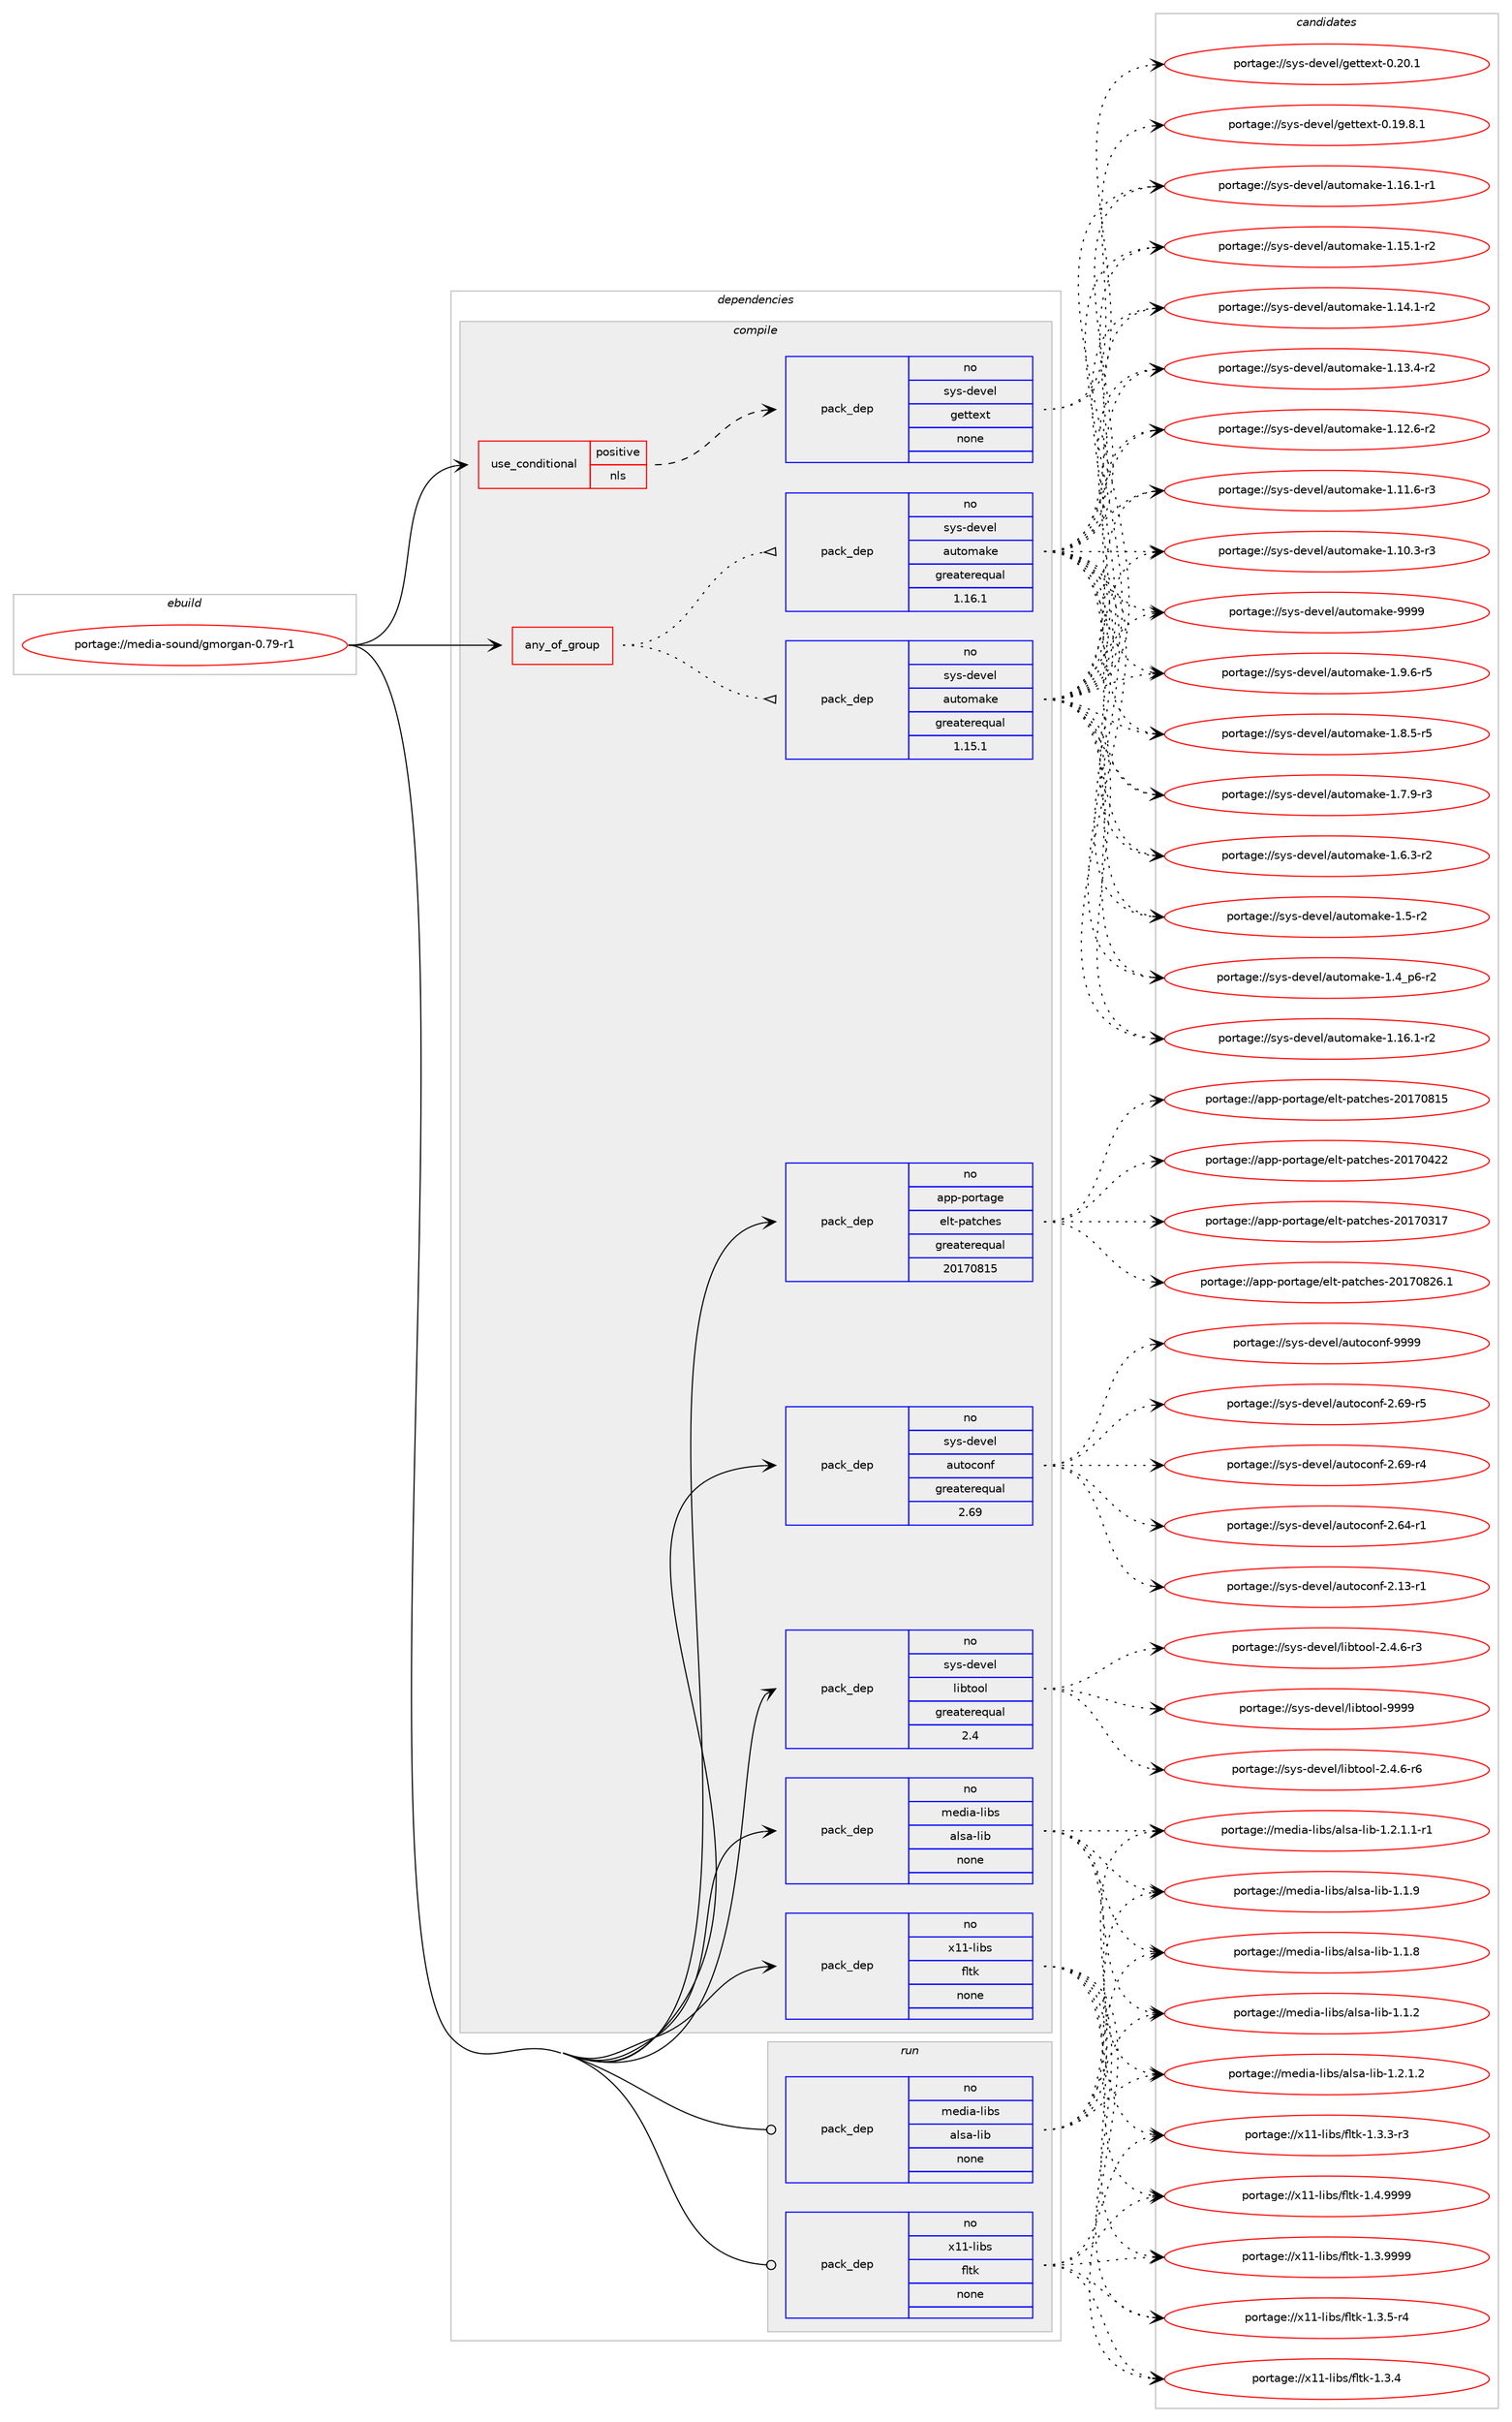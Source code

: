 digraph prolog {

# *************
# Graph options
# *************

newrank=true;
concentrate=true;
compound=true;
graph [rankdir=LR,fontname=Helvetica,fontsize=10,ranksep=1.5];#, ranksep=2.5, nodesep=0.2];
edge  [arrowhead=vee];
node  [fontname=Helvetica,fontsize=10];

# **********
# The ebuild
# **********

subgraph cluster_leftcol {
color=gray;
label=<<i>ebuild</i>>;
id [label="portage://media-sound/gmorgan-0.79-r1", color=red, width=4, href="../media-sound/gmorgan-0.79-r1.svg"];
}

# ****************
# The dependencies
# ****************

subgraph cluster_midcol {
color=gray;
label=<<i>dependencies</i>>;
subgraph cluster_compile {
fillcolor="#eeeeee";
style=filled;
label=<<i>compile</i>>;
subgraph any2818 {
dependency193416 [label=<<TABLE BORDER="0" CELLBORDER="1" CELLSPACING="0" CELLPADDING="4"><TR><TD CELLPADDING="10">any_of_group</TD></TR></TABLE>>, shape=none, color=red];subgraph pack146608 {
dependency193417 [label=<<TABLE BORDER="0" CELLBORDER="1" CELLSPACING="0" CELLPADDING="4" WIDTH="220"><TR><TD ROWSPAN="6" CELLPADDING="30">pack_dep</TD></TR><TR><TD WIDTH="110">no</TD></TR><TR><TD>sys-devel</TD></TR><TR><TD>automake</TD></TR><TR><TD>greaterequal</TD></TR><TR><TD>1.16.1</TD></TR></TABLE>>, shape=none, color=blue];
}
dependency193416:e -> dependency193417:w [weight=20,style="dotted",arrowhead="oinv"];
subgraph pack146609 {
dependency193418 [label=<<TABLE BORDER="0" CELLBORDER="1" CELLSPACING="0" CELLPADDING="4" WIDTH="220"><TR><TD ROWSPAN="6" CELLPADDING="30">pack_dep</TD></TR><TR><TD WIDTH="110">no</TD></TR><TR><TD>sys-devel</TD></TR><TR><TD>automake</TD></TR><TR><TD>greaterequal</TD></TR><TR><TD>1.15.1</TD></TR></TABLE>>, shape=none, color=blue];
}
dependency193416:e -> dependency193418:w [weight=20,style="dotted",arrowhead="oinv"];
}
id:e -> dependency193416:w [weight=20,style="solid",arrowhead="vee"];
subgraph cond43840 {
dependency193419 [label=<<TABLE BORDER="0" CELLBORDER="1" CELLSPACING="0" CELLPADDING="4"><TR><TD ROWSPAN="3" CELLPADDING="10">use_conditional</TD></TR><TR><TD>positive</TD></TR><TR><TD>nls</TD></TR></TABLE>>, shape=none, color=red];
subgraph pack146610 {
dependency193420 [label=<<TABLE BORDER="0" CELLBORDER="1" CELLSPACING="0" CELLPADDING="4" WIDTH="220"><TR><TD ROWSPAN="6" CELLPADDING="30">pack_dep</TD></TR><TR><TD WIDTH="110">no</TD></TR><TR><TD>sys-devel</TD></TR><TR><TD>gettext</TD></TR><TR><TD>none</TD></TR><TR><TD></TD></TR></TABLE>>, shape=none, color=blue];
}
dependency193419:e -> dependency193420:w [weight=20,style="dashed",arrowhead="vee"];
}
id:e -> dependency193419:w [weight=20,style="solid",arrowhead="vee"];
subgraph pack146611 {
dependency193421 [label=<<TABLE BORDER="0" CELLBORDER="1" CELLSPACING="0" CELLPADDING="4" WIDTH="220"><TR><TD ROWSPAN="6" CELLPADDING="30">pack_dep</TD></TR><TR><TD WIDTH="110">no</TD></TR><TR><TD>app-portage</TD></TR><TR><TD>elt-patches</TD></TR><TR><TD>greaterequal</TD></TR><TR><TD>20170815</TD></TR></TABLE>>, shape=none, color=blue];
}
id:e -> dependency193421:w [weight=20,style="solid",arrowhead="vee"];
subgraph pack146612 {
dependency193422 [label=<<TABLE BORDER="0" CELLBORDER="1" CELLSPACING="0" CELLPADDING="4" WIDTH="220"><TR><TD ROWSPAN="6" CELLPADDING="30">pack_dep</TD></TR><TR><TD WIDTH="110">no</TD></TR><TR><TD>media-libs</TD></TR><TR><TD>alsa-lib</TD></TR><TR><TD>none</TD></TR><TR><TD></TD></TR></TABLE>>, shape=none, color=blue];
}
id:e -> dependency193422:w [weight=20,style="solid",arrowhead="vee"];
subgraph pack146613 {
dependency193423 [label=<<TABLE BORDER="0" CELLBORDER="1" CELLSPACING="0" CELLPADDING="4" WIDTH="220"><TR><TD ROWSPAN="6" CELLPADDING="30">pack_dep</TD></TR><TR><TD WIDTH="110">no</TD></TR><TR><TD>sys-devel</TD></TR><TR><TD>autoconf</TD></TR><TR><TD>greaterequal</TD></TR><TR><TD>2.69</TD></TR></TABLE>>, shape=none, color=blue];
}
id:e -> dependency193423:w [weight=20,style="solid",arrowhead="vee"];
subgraph pack146614 {
dependency193424 [label=<<TABLE BORDER="0" CELLBORDER="1" CELLSPACING="0" CELLPADDING="4" WIDTH="220"><TR><TD ROWSPAN="6" CELLPADDING="30">pack_dep</TD></TR><TR><TD WIDTH="110">no</TD></TR><TR><TD>sys-devel</TD></TR><TR><TD>libtool</TD></TR><TR><TD>greaterequal</TD></TR><TR><TD>2.4</TD></TR></TABLE>>, shape=none, color=blue];
}
id:e -> dependency193424:w [weight=20,style="solid",arrowhead="vee"];
subgraph pack146615 {
dependency193425 [label=<<TABLE BORDER="0" CELLBORDER="1" CELLSPACING="0" CELLPADDING="4" WIDTH="220"><TR><TD ROWSPAN="6" CELLPADDING="30">pack_dep</TD></TR><TR><TD WIDTH="110">no</TD></TR><TR><TD>x11-libs</TD></TR><TR><TD>fltk</TD></TR><TR><TD>none</TD></TR><TR><TD></TD></TR></TABLE>>, shape=none, color=blue];
}
id:e -> dependency193425:w [weight=20,style="solid",arrowhead="vee"];
}
subgraph cluster_compileandrun {
fillcolor="#eeeeee";
style=filled;
label=<<i>compile and run</i>>;
}
subgraph cluster_run {
fillcolor="#eeeeee";
style=filled;
label=<<i>run</i>>;
subgraph pack146616 {
dependency193426 [label=<<TABLE BORDER="0" CELLBORDER="1" CELLSPACING="0" CELLPADDING="4" WIDTH="220"><TR><TD ROWSPAN="6" CELLPADDING="30">pack_dep</TD></TR><TR><TD WIDTH="110">no</TD></TR><TR><TD>media-libs</TD></TR><TR><TD>alsa-lib</TD></TR><TR><TD>none</TD></TR><TR><TD></TD></TR></TABLE>>, shape=none, color=blue];
}
id:e -> dependency193426:w [weight=20,style="solid",arrowhead="odot"];
subgraph pack146617 {
dependency193427 [label=<<TABLE BORDER="0" CELLBORDER="1" CELLSPACING="0" CELLPADDING="4" WIDTH="220"><TR><TD ROWSPAN="6" CELLPADDING="30">pack_dep</TD></TR><TR><TD WIDTH="110">no</TD></TR><TR><TD>x11-libs</TD></TR><TR><TD>fltk</TD></TR><TR><TD>none</TD></TR><TR><TD></TD></TR></TABLE>>, shape=none, color=blue];
}
id:e -> dependency193427:w [weight=20,style="solid",arrowhead="odot"];
}
}

# **************
# The candidates
# **************

subgraph cluster_choices {
rank=same;
color=gray;
label=<<i>candidates</i>>;

subgraph choice146608 {
color=black;
nodesep=1;
choice115121115451001011181011084797117116111109971071014557575757 [label="portage://sys-devel/automake-9999", color=red, width=4,href="../sys-devel/automake-9999.svg"];
choice115121115451001011181011084797117116111109971071014549465746544511453 [label="portage://sys-devel/automake-1.9.6-r5", color=red, width=4,href="../sys-devel/automake-1.9.6-r5.svg"];
choice115121115451001011181011084797117116111109971071014549465646534511453 [label="portage://sys-devel/automake-1.8.5-r5", color=red, width=4,href="../sys-devel/automake-1.8.5-r5.svg"];
choice115121115451001011181011084797117116111109971071014549465546574511451 [label="portage://sys-devel/automake-1.7.9-r3", color=red, width=4,href="../sys-devel/automake-1.7.9-r3.svg"];
choice115121115451001011181011084797117116111109971071014549465446514511450 [label="portage://sys-devel/automake-1.6.3-r2", color=red, width=4,href="../sys-devel/automake-1.6.3-r2.svg"];
choice11512111545100101118101108479711711611110997107101454946534511450 [label="portage://sys-devel/automake-1.5-r2", color=red, width=4,href="../sys-devel/automake-1.5-r2.svg"];
choice115121115451001011181011084797117116111109971071014549465295112544511450 [label="portage://sys-devel/automake-1.4_p6-r2", color=red, width=4,href="../sys-devel/automake-1.4_p6-r2.svg"];
choice11512111545100101118101108479711711611110997107101454946495446494511450 [label="portage://sys-devel/automake-1.16.1-r2", color=red, width=4,href="../sys-devel/automake-1.16.1-r2.svg"];
choice11512111545100101118101108479711711611110997107101454946495446494511449 [label="portage://sys-devel/automake-1.16.1-r1", color=red, width=4,href="../sys-devel/automake-1.16.1-r1.svg"];
choice11512111545100101118101108479711711611110997107101454946495346494511450 [label="portage://sys-devel/automake-1.15.1-r2", color=red, width=4,href="../sys-devel/automake-1.15.1-r2.svg"];
choice11512111545100101118101108479711711611110997107101454946495246494511450 [label="portage://sys-devel/automake-1.14.1-r2", color=red, width=4,href="../sys-devel/automake-1.14.1-r2.svg"];
choice11512111545100101118101108479711711611110997107101454946495146524511450 [label="portage://sys-devel/automake-1.13.4-r2", color=red, width=4,href="../sys-devel/automake-1.13.4-r2.svg"];
choice11512111545100101118101108479711711611110997107101454946495046544511450 [label="portage://sys-devel/automake-1.12.6-r2", color=red, width=4,href="../sys-devel/automake-1.12.6-r2.svg"];
choice11512111545100101118101108479711711611110997107101454946494946544511451 [label="portage://sys-devel/automake-1.11.6-r3", color=red, width=4,href="../sys-devel/automake-1.11.6-r3.svg"];
choice11512111545100101118101108479711711611110997107101454946494846514511451 [label="portage://sys-devel/automake-1.10.3-r3", color=red, width=4,href="../sys-devel/automake-1.10.3-r3.svg"];
dependency193417:e -> choice115121115451001011181011084797117116111109971071014557575757:w [style=dotted,weight="100"];
dependency193417:e -> choice115121115451001011181011084797117116111109971071014549465746544511453:w [style=dotted,weight="100"];
dependency193417:e -> choice115121115451001011181011084797117116111109971071014549465646534511453:w [style=dotted,weight="100"];
dependency193417:e -> choice115121115451001011181011084797117116111109971071014549465546574511451:w [style=dotted,weight="100"];
dependency193417:e -> choice115121115451001011181011084797117116111109971071014549465446514511450:w [style=dotted,weight="100"];
dependency193417:e -> choice11512111545100101118101108479711711611110997107101454946534511450:w [style=dotted,weight="100"];
dependency193417:e -> choice115121115451001011181011084797117116111109971071014549465295112544511450:w [style=dotted,weight="100"];
dependency193417:e -> choice11512111545100101118101108479711711611110997107101454946495446494511450:w [style=dotted,weight="100"];
dependency193417:e -> choice11512111545100101118101108479711711611110997107101454946495446494511449:w [style=dotted,weight="100"];
dependency193417:e -> choice11512111545100101118101108479711711611110997107101454946495346494511450:w [style=dotted,weight="100"];
dependency193417:e -> choice11512111545100101118101108479711711611110997107101454946495246494511450:w [style=dotted,weight="100"];
dependency193417:e -> choice11512111545100101118101108479711711611110997107101454946495146524511450:w [style=dotted,weight="100"];
dependency193417:e -> choice11512111545100101118101108479711711611110997107101454946495046544511450:w [style=dotted,weight="100"];
dependency193417:e -> choice11512111545100101118101108479711711611110997107101454946494946544511451:w [style=dotted,weight="100"];
dependency193417:e -> choice11512111545100101118101108479711711611110997107101454946494846514511451:w [style=dotted,weight="100"];
}
subgraph choice146609 {
color=black;
nodesep=1;
choice115121115451001011181011084797117116111109971071014557575757 [label="portage://sys-devel/automake-9999", color=red, width=4,href="../sys-devel/automake-9999.svg"];
choice115121115451001011181011084797117116111109971071014549465746544511453 [label="portage://sys-devel/automake-1.9.6-r5", color=red, width=4,href="../sys-devel/automake-1.9.6-r5.svg"];
choice115121115451001011181011084797117116111109971071014549465646534511453 [label="portage://sys-devel/automake-1.8.5-r5", color=red, width=4,href="../sys-devel/automake-1.8.5-r5.svg"];
choice115121115451001011181011084797117116111109971071014549465546574511451 [label="portage://sys-devel/automake-1.7.9-r3", color=red, width=4,href="../sys-devel/automake-1.7.9-r3.svg"];
choice115121115451001011181011084797117116111109971071014549465446514511450 [label="portage://sys-devel/automake-1.6.3-r2", color=red, width=4,href="../sys-devel/automake-1.6.3-r2.svg"];
choice11512111545100101118101108479711711611110997107101454946534511450 [label="portage://sys-devel/automake-1.5-r2", color=red, width=4,href="../sys-devel/automake-1.5-r2.svg"];
choice115121115451001011181011084797117116111109971071014549465295112544511450 [label="portage://sys-devel/automake-1.4_p6-r2", color=red, width=4,href="../sys-devel/automake-1.4_p6-r2.svg"];
choice11512111545100101118101108479711711611110997107101454946495446494511450 [label="portage://sys-devel/automake-1.16.1-r2", color=red, width=4,href="../sys-devel/automake-1.16.1-r2.svg"];
choice11512111545100101118101108479711711611110997107101454946495446494511449 [label="portage://sys-devel/automake-1.16.1-r1", color=red, width=4,href="../sys-devel/automake-1.16.1-r1.svg"];
choice11512111545100101118101108479711711611110997107101454946495346494511450 [label="portage://sys-devel/automake-1.15.1-r2", color=red, width=4,href="../sys-devel/automake-1.15.1-r2.svg"];
choice11512111545100101118101108479711711611110997107101454946495246494511450 [label="portage://sys-devel/automake-1.14.1-r2", color=red, width=4,href="../sys-devel/automake-1.14.1-r2.svg"];
choice11512111545100101118101108479711711611110997107101454946495146524511450 [label="portage://sys-devel/automake-1.13.4-r2", color=red, width=4,href="../sys-devel/automake-1.13.4-r2.svg"];
choice11512111545100101118101108479711711611110997107101454946495046544511450 [label="portage://sys-devel/automake-1.12.6-r2", color=red, width=4,href="../sys-devel/automake-1.12.6-r2.svg"];
choice11512111545100101118101108479711711611110997107101454946494946544511451 [label="portage://sys-devel/automake-1.11.6-r3", color=red, width=4,href="../sys-devel/automake-1.11.6-r3.svg"];
choice11512111545100101118101108479711711611110997107101454946494846514511451 [label="portage://sys-devel/automake-1.10.3-r3", color=red, width=4,href="../sys-devel/automake-1.10.3-r3.svg"];
dependency193418:e -> choice115121115451001011181011084797117116111109971071014557575757:w [style=dotted,weight="100"];
dependency193418:e -> choice115121115451001011181011084797117116111109971071014549465746544511453:w [style=dotted,weight="100"];
dependency193418:e -> choice115121115451001011181011084797117116111109971071014549465646534511453:w [style=dotted,weight="100"];
dependency193418:e -> choice115121115451001011181011084797117116111109971071014549465546574511451:w [style=dotted,weight="100"];
dependency193418:e -> choice115121115451001011181011084797117116111109971071014549465446514511450:w [style=dotted,weight="100"];
dependency193418:e -> choice11512111545100101118101108479711711611110997107101454946534511450:w [style=dotted,weight="100"];
dependency193418:e -> choice115121115451001011181011084797117116111109971071014549465295112544511450:w [style=dotted,weight="100"];
dependency193418:e -> choice11512111545100101118101108479711711611110997107101454946495446494511450:w [style=dotted,weight="100"];
dependency193418:e -> choice11512111545100101118101108479711711611110997107101454946495446494511449:w [style=dotted,weight="100"];
dependency193418:e -> choice11512111545100101118101108479711711611110997107101454946495346494511450:w [style=dotted,weight="100"];
dependency193418:e -> choice11512111545100101118101108479711711611110997107101454946495246494511450:w [style=dotted,weight="100"];
dependency193418:e -> choice11512111545100101118101108479711711611110997107101454946495146524511450:w [style=dotted,weight="100"];
dependency193418:e -> choice11512111545100101118101108479711711611110997107101454946495046544511450:w [style=dotted,weight="100"];
dependency193418:e -> choice11512111545100101118101108479711711611110997107101454946494946544511451:w [style=dotted,weight="100"];
dependency193418:e -> choice11512111545100101118101108479711711611110997107101454946494846514511451:w [style=dotted,weight="100"];
}
subgraph choice146610 {
color=black;
nodesep=1;
choice115121115451001011181011084710310111611610112011645484650484649 [label="portage://sys-devel/gettext-0.20.1", color=red, width=4,href="../sys-devel/gettext-0.20.1.svg"];
choice1151211154510010111810110847103101116116101120116454846495746564649 [label="portage://sys-devel/gettext-0.19.8.1", color=red, width=4,href="../sys-devel/gettext-0.19.8.1.svg"];
dependency193420:e -> choice115121115451001011181011084710310111611610112011645484650484649:w [style=dotted,weight="100"];
dependency193420:e -> choice1151211154510010111810110847103101116116101120116454846495746564649:w [style=dotted,weight="100"];
}
subgraph choice146611 {
color=black;
nodesep=1;
choice971121124511211111411697103101471011081164511297116991041011154550484955485650544649 [label="portage://app-portage/elt-patches-20170826.1", color=red, width=4,href="../app-portage/elt-patches-20170826.1.svg"];
choice97112112451121111141169710310147101108116451129711699104101115455048495548564953 [label="portage://app-portage/elt-patches-20170815", color=red, width=4,href="../app-portage/elt-patches-20170815.svg"];
choice97112112451121111141169710310147101108116451129711699104101115455048495548525050 [label="portage://app-portage/elt-patches-20170422", color=red, width=4,href="../app-portage/elt-patches-20170422.svg"];
choice97112112451121111141169710310147101108116451129711699104101115455048495548514955 [label="portage://app-portage/elt-patches-20170317", color=red, width=4,href="../app-portage/elt-patches-20170317.svg"];
dependency193421:e -> choice971121124511211111411697103101471011081164511297116991041011154550484955485650544649:w [style=dotted,weight="100"];
dependency193421:e -> choice97112112451121111141169710310147101108116451129711699104101115455048495548564953:w [style=dotted,weight="100"];
dependency193421:e -> choice97112112451121111141169710310147101108116451129711699104101115455048495548525050:w [style=dotted,weight="100"];
dependency193421:e -> choice97112112451121111141169710310147101108116451129711699104101115455048495548514955:w [style=dotted,weight="100"];
}
subgraph choice146612 {
color=black;
nodesep=1;
choice10910110010597451081059811547971081159745108105984549465046494650 [label="portage://media-libs/alsa-lib-1.2.1.2", color=red, width=4,href="../media-libs/alsa-lib-1.2.1.2.svg"];
choice109101100105974510810598115479710811597451081059845494650464946494511449 [label="portage://media-libs/alsa-lib-1.2.1.1-r1", color=red, width=4,href="../media-libs/alsa-lib-1.2.1.1-r1.svg"];
choice1091011001059745108105981154797108115974510810598454946494657 [label="portage://media-libs/alsa-lib-1.1.9", color=red, width=4,href="../media-libs/alsa-lib-1.1.9.svg"];
choice1091011001059745108105981154797108115974510810598454946494656 [label="portage://media-libs/alsa-lib-1.1.8", color=red, width=4,href="../media-libs/alsa-lib-1.1.8.svg"];
choice1091011001059745108105981154797108115974510810598454946494650 [label="portage://media-libs/alsa-lib-1.1.2", color=red, width=4,href="../media-libs/alsa-lib-1.1.2.svg"];
dependency193422:e -> choice10910110010597451081059811547971081159745108105984549465046494650:w [style=dotted,weight="100"];
dependency193422:e -> choice109101100105974510810598115479710811597451081059845494650464946494511449:w [style=dotted,weight="100"];
dependency193422:e -> choice1091011001059745108105981154797108115974510810598454946494657:w [style=dotted,weight="100"];
dependency193422:e -> choice1091011001059745108105981154797108115974510810598454946494656:w [style=dotted,weight="100"];
dependency193422:e -> choice1091011001059745108105981154797108115974510810598454946494650:w [style=dotted,weight="100"];
}
subgraph choice146613 {
color=black;
nodesep=1;
choice115121115451001011181011084797117116111991111101024557575757 [label="portage://sys-devel/autoconf-9999", color=red, width=4,href="../sys-devel/autoconf-9999.svg"];
choice1151211154510010111810110847971171161119911111010245504654574511453 [label="portage://sys-devel/autoconf-2.69-r5", color=red, width=4,href="../sys-devel/autoconf-2.69-r5.svg"];
choice1151211154510010111810110847971171161119911111010245504654574511452 [label="portage://sys-devel/autoconf-2.69-r4", color=red, width=4,href="../sys-devel/autoconf-2.69-r4.svg"];
choice1151211154510010111810110847971171161119911111010245504654524511449 [label="portage://sys-devel/autoconf-2.64-r1", color=red, width=4,href="../sys-devel/autoconf-2.64-r1.svg"];
choice1151211154510010111810110847971171161119911111010245504649514511449 [label="portage://sys-devel/autoconf-2.13-r1", color=red, width=4,href="../sys-devel/autoconf-2.13-r1.svg"];
dependency193423:e -> choice115121115451001011181011084797117116111991111101024557575757:w [style=dotted,weight="100"];
dependency193423:e -> choice1151211154510010111810110847971171161119911111010245504654574511453:w [style=dotted,weight="100"];
dependency193423:e -> choice1151211154510010111810110847971171161119911111010245504654574511452:w [style=dotted,weight="100"];
dependency193423:e -> choice1151211154510010111810110847971171161119911111010245504654524511449:w [style=dotted,weight="100"];
dependency193423:e -> choice1151211154510010111810110847971171161119911111010245504649514511449:w [style=dotted,weight="100"];
}
subgraph choice146614 {
color=black;
nodesep=1;
choice1151211154510010111810110847108105981161111111084557575757 [label="portage://sys-devel/libtool-9999", color=red, width=4,href="../sys-devel/libtool-9999.svg"];
choice1151211154510010111810110847108105981161111111084550465246544511454 [label="portage://sys-devel/libtool-2.4.6-r6", color=red, width=4,href="../sys-devel/libtool-2.4.6-r6.svg"];
choice1151211154510010111810110847108105981161111111084550465246544511451 [label="portage://sys-devel/libtool-2.4.6-r3", color=red, width=4,href="../sys-devel/libtool-2.4.6-r3.svg"];
dependency193424:e -> choice1151211154510010111810110847108105981161111111084557575757:w [style=dotted,weight="100"];
dependency193424:e -> choice1151211154510010111810110847108105981161111111084550465246544511454:w [style=dotted,weight="100"];
dependency193424:e -> choice1151211154510010111810110847108105981161111111084550465246544511451:w [style=dotted,weight="100"];
}
subgraph choice146615 {
color=black;
nodesep=1;
choice1204949451081059811547102108116107454946524657575757 [label="portage://x11-libs/fltk-1.4.9999", color=red, width=4,href="../x11-libs/fltk-1.4.9999.svg"];
choice1204949451081059811547102108116107454946514657575757 [label="portage://x11-libs/fltk-1.3.9999", color=red, width=4,href="../x11-libs/fltk-1.3.9999.svg"];
choice12049494510810598115471021081161074549465146534511452 [label="portage://x11-libs/fltk-1.3.5-r4", color=red, width=4,href="../x11-libs/fltk-1.3.5-r4.svg"];
choice1204949451081059811547102108116107454946514652 [label="portage://x11-libs/fltk-1.3.4", color=red, width=4,href="../x11-libs/fltk-1.3.4.svg"];
choice12049494510810598115471021081161074549465146514511451 [label="portage://x11-libs/fltk-1.3.3-r3", color=red, width=4,href="../x11-libs/fltk-1.3.3-r3.svg"];
dependency193425:e -> choice1204949451081059811547102108116107454946524657575757:w [style=dotted,weight="100"];
dependency193425:e -> choice1204949451081059811547102108116107454946514657575757:w [style=dotted,weight="100"];
dependency193425:e -> choice12049494510810598115471021081161074549465146534511452:w [style=dotted,weight="100"];
dependency193425:e -> choice1204949451081059811547102108116107454946514652:w [style=dotted,weight="100"];
dependency193425:e -> choice12049494510810598115471021081161074549465146514511451:w [style=dotted,weight="100"];
}
subgraph choice146616 {
color=black;
nodesep=1;
choice10910110010597451081059811547971081159745108105984549465046494650 [label="portage://media-libs/alsa-lib-1.2.1.2", color=red, width=4,href="../media-libs/alsa-lib-1.2.1.2.svg"];
choice109101100105974510810598115479710811597451081059845494650464946494511449 [label="portage://media-libs/alsa-lib-1.2.1.1-r1", color=red, width=4,href="../media-libs/alsa-lib-1.2.1.1-r1.svg"];
choice1091011001059745108105981154797108115974510810598454946494657 [label="portage://media-libs/alsa-lib-1.1.9", color=red, width=4,href="../media-libs/alsa-lib-1.1.9.svg"];
choice1091011001059745108105981154797108115974510810598454946494656 [label="portage://media-libs/alsa-lib-1.1.8", color=red, width=4,href="../media-libs/alsa-lib-1.1.8.svg"];
choice1091011001059745108105981154797108115974510810598454946494650 [label="portage://media-libs/alsa-lib-1.1.2", color=red, width=4,href="../media-libs/alsa-lib-1.1.2.svg"];
dependency193426:e -> choice10910110010597451081059811547971081159745108105984549465046494650:w [style=dotted,weight="100"];
dependency193426:e -> choice109101100105974510810598115479710811597451081059845494650464946494511449:w [style=dotted,weight="100"];
dependency193426:e -> choice1091011001059745108105981154797108115974510810598454946494657:w [style=dotted,weight="100"];
dependency193426:e -> choice1091011001059745108105981154797108115974510810598454946494656:w [style=dotted,weight="100"];
dependency193426:e -> choice1091011001059745108105981154797108115974510810598454946494650:w [style=dotted,weight="100"];
}
subgraph choice146617 {
color=black;
nodesep=1;
choice1204949451081059811547102108116107454946524657575757 [label="portage://x11-libs/fltk-1.4.9999", color=red, width=4,href="../x11-libs/fltk-1.4.9999.svg"];
choice1204949451081059811547102108116107454946514657575757 [label="portage://x11-libs/fltk-1.3.9999", color=red, width=4,href="../x11-libs/fltk-1.3.9999.svg"];
choice12049494510810598115471021081161074549465146534511452 [label="portage://x11-libs/fltk-1.3.5-r4", color=red, width=4,href="../x11-libs/fltk-1.3.5-r4.svg"];
choice1204949451081059811547102108116107454946514652 [label="portage://x11-libs/fltk-1.3.4", color=red, width=4,href="../x11-libs/fltk-1.3.4.svg"];
choice12049494510810598115471021081161074549465146514511451 [label="portage://x11-libs/fltk-1.3.3-r3", color=red, width=4,href="../x11-libs/fltk-1.3.3-r3.svg"];
dependency193427:e -> choice1204949451081059811547102108116107454946524657575757:w [style=dotted,weight="100"];
dependency193427:e -> choice1204949451081059811547102108116107454946514657575757:w [style=dotted,weight="100"];
dependency193427:e -> choice12049494510810598115471021081161074549465146534511452:w [style=dotted,weight="100"];
dependency193427:e -> choice1204949451081059811547102108116107454946514652:w [style=dotted,weight="100"];
dependency193427:e -> choice12049494510810598115471021081161074549465146514511451:w [style=dotted,weight="100"];
}
}

}
